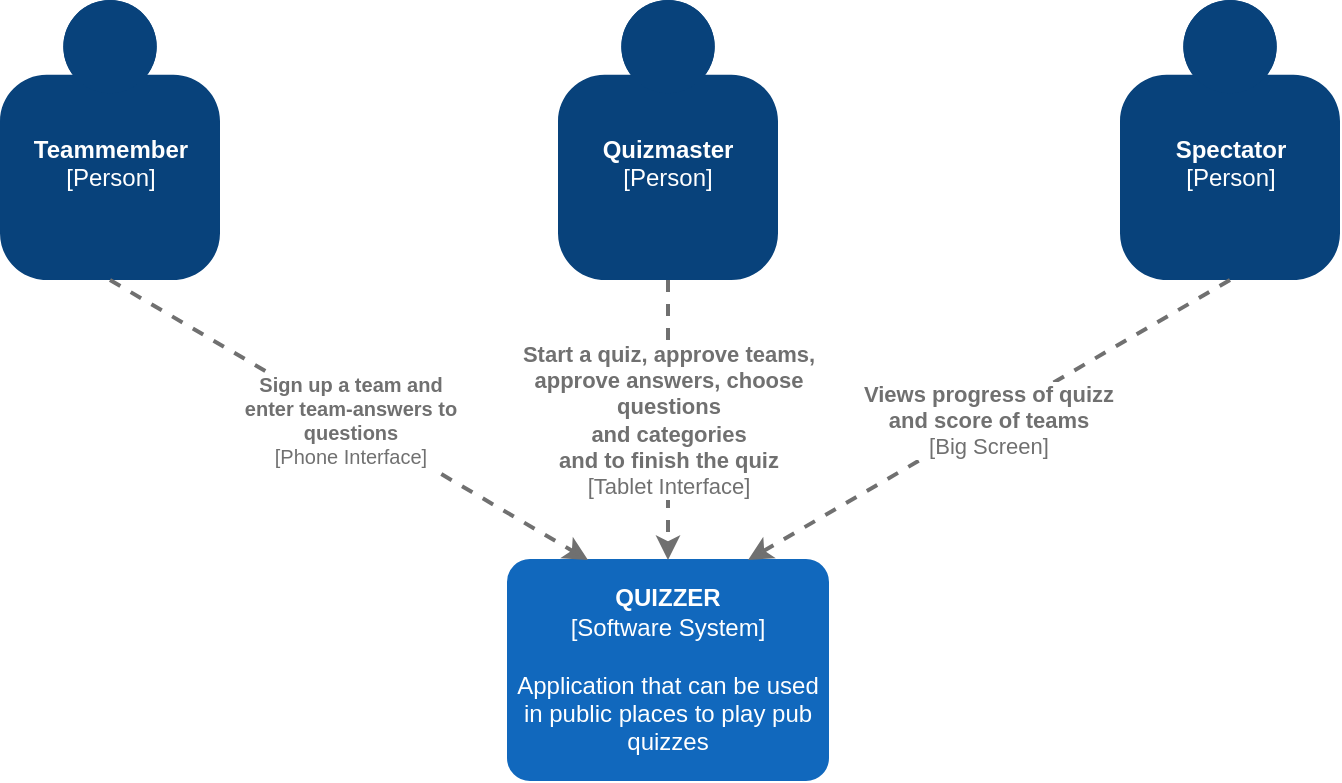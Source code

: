 <mxfile version="13.9.9" type="device" pages="3"><diagram id="pP474WywdyVwoYej7T-y" name="Context"><mxGraphModel dx="973" dy="771" grid="1" gridSize="10" guides="0" tooltips="1" connect="1" arrows="0" fold="1" page="1" pageScale="1" pageWidth="827" pageHeight="1169" math="0" shadow="0"><root><mxCell id="0"/><mxCell id="1" parent="0"/><object placeholders="1" c4Name="Quizmaster" c4Type="Person" c4Description="" label="&lt;b&gt;%c4Name%&lt;/b&gt;&lt;div&gt;[%c4Type%]&lt;/div&gt;&lt;br&gt;&lt;div&gt;%c4Description%&lt;/div&gt;" id="QaePc0u0sB1H3gVv5a0u-9"><mxCell style="html=1;dashed=0;whitespace=wrap;fillColor=#08427b;strokeColor=none;fontColor=#ffffff;shape=mxgraph.c4.person;align=center;metaEdit=1;points=[[0.5,0,0],[1,0.5,0],[1,0.75,0],[0.75,1,0],[0.5,1,0],[0.25,1,0],[0,0.75,0],[0,0.5,0]];metaData={&quot;c4Type&quot;:{&quot;editable&quot;:false}};verticalAlign=middle;whiteSpace=wrap;labelBorderColor=none;" vertex="1" parent="1"><mxGeometry x="359" y="80" width="110.0" height="140" as="geometry"/></mxCell></object><object placeholders="1" c4Name="Teammember" c4Type="Person" c4Description="" label="&lt;b&gt;%c4Name%&lt;/b&gt;&lt;div&gt;[%c4Type%]&lt;/div&gt;&lt;br&gt;&lt;div&gt;%c4Description%&lt;/div&gt;" id="QaePc0u0sB1H3gVv5a0u-10"><mxCell style="html=1;dashed=0;whitespace=wrap;fillColor=#08427b;strokeColor=none;fontColor=#ffffff;shape=mxgraph.c4.person;align=center;metaEdit=1;points=[[0.5,0,0],[1,0.5,0],[1,0.75,0],[0.75,1,0],[0.5,1,0],[0.25,1,0],[0,0.75,0],[0,0.5,0]];metaData={&quot;c4Type&quot;:{&quot;editable&quot;:false}};" vertex="1" parent="1"><mxGeometry x="80" y="80" width="110.0" height="140" as="geometry"/></mxCell></object><object placeholders="1" c4Name="Spectator" c4Type="Person" c4Description="" label="&lt;b&gt;%c4Name%&lt;/b&gt;&lt;div&gt;[%c4Type%]&lt;/div&gt;&lt;br&gt;&lt;div&gt;%c4Description%&lt;/div&gt;" id="QaePc0u0sB1H3gVv5a0u-11"><mxCell style="html=1;dashed=0;whitespace=wrap;fillColor=#08427b;strokeColor=none;fontColor=#ffffff;shape=mxgraph.c4.person;align=center;metaEdit=1;points=[[0.5,0,0],[1,0.5,0],[1,0.75,0],[0.75,1,0],[0.5,1,0],[0.25,1,0],[0,0.75,0],[0,0.5,0]];metaData={&quot;c4Type&quot;:{&quot;editable&quot;:false}};" vertex="1" parent="1"><mxGeometry x="640" y="80" width="110.0" height="140" as="geometry"/></mxCell></object><object placeholders="1" c4Name="QUIZZER" c4Type="Software System" c4Description="Application that can be used in public places to play pub quizzes" label="&lt;b&gt;%c4Name%&lt;/b&gt;&lt;div&gt;[%c4Type%]&lt;/div&gt;&lt;br&gt;&lt;div&gt;%c4Description%&lt;/div&gt;" id="QaePc0u0sB1H3gVv5a0u-13"><mxCell style="rounded=1;whiteSpace=wrap;html=1;labelBackgroundColor=none;fillColor=#1168BD;fontColor=#ffffff;align=center;arcSize=10;strokeColor=#1168BD;metaEdit=1;metaData={&quot;c4Type&quot;:{&quot;editable&quot;:false}};points=[[0.25,0,0],[0.5,0,0],[0.75,0,0],[1,0.25,0],[1,0.5,0],[1,0.75,0],[0.75,1,0],[0.5,1,0],[0.25,1,0],[0,0.75,0],[0,0.5,0],[0,0.25,0]];" vertex="1" parent="1"><mxGeometry x="334" y="360" width="160" height="110.0" as="geometry"/></mxCell></object><object placeholders="1" c4Type="Relationship" c4Technology="Phone Interface" c4Description="Sign up a team and &#10;enter team-answers to &#10;questions" label="&lt;div style=&quot;text-align: left; font-size: 10px;&quot;&gt;&lt;div style=&quot;text-align: center; font-size: 10px;&quot;&gt;&lt;b style=&quot;font-size: 10px;&quot;&gt;%c4Description%&lt;/b&gt;&lt;/div&gt;&lt;div style=&quot;text-align: center; font-size: 10px;&quot;&gt;[%c4Technology%]&lt;/div&gt;&lt;/div&gt;" id="QaePc0u0sB1H3gVv5a0u-16"><mxCell style="edgeStyle=none;rounded=0;html=1;jettySize=auto;orthogonalLoop=1;strokeColor=#707070;strokeWidth=2;fontColor=#707070;jumpStyle=none;dashed=1;metaEdit=1;metaData={&quot;c4Type&quot;:{&quot;editable&quot;:false}};exitX=0.5;exitY=1;exitDx=0;exitDy=0;exitPerimeter=0;fontSize=10;entryX=0.25;entryY=0;entryDx=0;entryDy=0;entryPerimeter=0;" edge="1" parent="1" source="QaePc0u0sB1H3gVv5a0u-10" target="QaePc0u0sB1H3gVv5a0u-13"><mxGeometry width="160" relative="1" as="geometry"><mxPoint x="100" y="410" as="sourcePoint"/><mxPoint x="413" y="310" as="targetPoint"/></mxGeometry></mxCell></object><object placeholders="1" c4Type="Relationship" c4Technology="Tablet Interface" c4Description="Start a quiz, approve teams, &#10;approve answers, choose &#10;questions &#10;and categories &#10;and to finish the quiz" label="&lt;div style=&quot;text-align: left&quot;&gt;&lt;div style=&quot;text-align: center&quot;&gt;&lt;b&gt;%c4Description%&lt;/b&gt;&lt;/div&gt;&lt;div style=&quot;text-align: center&quot;&gt;[%c4Technology%]&lt;/div&gt;&lt;/div&gt;" id="QaePc0u0sB1H3gVv5a0u-17"><mxCell style="edgeStyle=none;rounded=0;html=1;entryX=0.5;entryY=0;jettySize=auto;orthogonalLoop=1;strokeColor=#707070;strokeWidth=2;fontColor=#707070;jumpStyle=none;dashed=1;metaEdit=1;metaData={&quot;c4Type&quot;:{&quot;editable&quot;:false}};exitX=0.5;exitY=1;exitDx=0;exitDy=0;exitPerimeter=0;entryDx=0;entryDy=0;entryPerimeter=0;" edge="1" parent="1" source="QaePc0u0sB1H3gVv5a0u-9" target="QaePc0u0sB1H3gVv5a0u-13"><mxGeometry width="160" relative="1" as="geometry"><mxPoint x="150" y="350" as="sourcePoint"/><mxPoint x="310" y="350" as="targetPoint"/><mxPoint as="offset"/></mxGeometry></mxCell></object><object placeholders="1" c4Type="Relationship" c4Technology="Big Screen" c4Description="Views progress of quizz&#10;and score of teams" label="&lt;div style=&quot;text-align: left&quot;&gt;&lt;div style=&quot;text-align: center&quot;&gt;&lt;b&gt;%c4Description%&lt;/b&gt;&lt;/div&gt;&lt;div style=&quot;text-align: center&quot;&gt;[%c4Technology%]&lt;/div&gt;&lt;/div&gt;" id="QaePc0u0sB1H3gVv5a0u-20"><mxCell style="edgeStyle=none;rounded=0;html=1;entryX=0.75;entryY=0;jettySize=auto;orthogonalLoop=1;strokeColor=#707070;strokeWidth=2;fontColor=#707070;jumpStyle=none;dashed=1;metaEdit=1;metaData={&quot;c4Type&quot;:{&quot;editable&quot;:false}};exitX=0.5;exitY=1;exitDx=0;exitDy=0;exitPerimeter=0;entryDx=0;entryDy=0;entryPerimeter=0;" edge="1" parent="1" source="QaePc0u0sB1H3gVv5a0u-11" target="QaePc0u0sB1H3gVv5a0u-13"><mxGeometry width="160" relative="1" as="geometry"><mxPoint x="620" y="420" as="sourcePoint"/><mxPoint x="780" y="420" as="targetPoint"/></mxGeometry></mxCell></object></root></mxGraphModel></diagram><diagram id="Skm25lopd_H1iiDxd-JA" name="Container"><mxGraphModel dx="1622" dy="1285" grid="1" gridSize="10" guides="1" tooltips="1" connect="1" arrows="0" fold="1" page="1" pageScale="1" pageWidth="827" pageHeight="1169" math="0" shadow="0"><root><mxCell id="r8mehq5y1ZPHUxp3nacC-0"/><mxCell id="r8mehq5y1ZPHUxp3nacC-1" parent="r8mehq5y1ZPHUxp3nacC-0"/><object placeholders="1" c4Name="QUIZZER" c4Type="ExecutionEnvironment" c4Application="Software System" label="&lt;div style=&quot;text-align: left&quot;&gt;%c4Name%&lt;/div&gt;&lt;div style=&quot;text-align: left&quot;&gt;[%c4Application%]&lt;/div&gt;" id="QcsPoD1gOGg1i2C9_cm--12"><mxCell style="rounded=1;whiteSpace=wrap;html=1;labelBackgroundColor=none;fillColor=#ffffff;fontColor=#000000;align=left;arcSize=4;strokeColor=#000000;verticalAlign=bottom;metaEdit=1;metaData={&quot;c4Type&quot;:{&quot;editable&quot;:false}};points=[[0.25,0,0],[0.5,0,0],[0.75,0,0],[1,0.25,0],[1,0.5,0],[1,0.75,0],[0.75,1,0],[0.5,1,0],[0.25,1,0],[0,0.75,0],[0,0.5,0],[0,0.25,0]];labelPadding=0;noLabel=0;movableLabel=1;" vertex="1" parent="r8mehq5y1ZPHUxp3nacC-1"><mxGeometry x="35" y="360" width="765" height="720" as="geometry"><mxPoint x="23" y="-22" as="offset"/></mxGeometry></mxCell></object><object placeholders="1" c4Name="Quizmaster" c4Type="Person" c4Description="" label="&lt;b&gt;%c4Name%&lt;/b&gt;&lt;div&gt;[%c4Type%]&lt;/div&gt;&lt;br&gt;&lt;div&gt;%c4Description%&lt;/div&gt;" id="Y1IWG4isMpY1ooNOA67c-0"><mxCell style="html=1;dashed=0;whitespace=wrap;fillColor=#08427b;strokeColor=none;fontColor=#ffffff;shape=mxgraph.c4.person;align=center;metaEdit=1;points=[[0.5,0,0],[1,0.5,0],[1,0.75,0],[0.75,1,0],[0.5,1,0],[0.25,1,0],[0,0.75,0],[0,0.5,0]];metaData={&quot;c4Type&quot;:{&quot;editable&quot;:false}};verticalAlign=middle;whiteSpace=wrap;labelBorderColor=none;" vertex="1" parent="r8mehq5y1ZPHUxp3nacC-1"><mxGeometry x="359" y="80" width="110.0" height="140" as="geometry"/></mxCell></object><object placeholders="1" c4Name="Teammember" c4Type="Person" c4Description="" label="&lt;b&gt;%c4Name%&lt;/b&gt;&lt;div&gt;[%c4Type%]&lt;/div&gt;&lt;br&gt;&lt;div&gt;%c4Description%&lt;/div&gt;" id="Y1IWG4isMpY1ooNOA67c-1"><mxCell style="html=1;dashed=0;whitespace=wrap;fillColor=#08427b;strokeColor=none;fontColor=#ffffff;shape=mxgraph.c4.person;align=center;metaEdit=1;points=[[0.5,0,0],[1,0.5,0],[1,0.75,0],[0.75,1,0],[0.5,1,0],[0.25,1,0],[0,0.75,0],[0,0.5,0]];metaData={&quot;c4Type&quot;:{&quot;editable&quot;:false}};" vertex="1" parent="r8mehq5y1ZPHUxp3nacC-1"><mxGeometry x="80" y="80" width="110.0" height="140" as="geometry"/></mxCell></object><object placeholders="1" c4Name="Spectator" c4Type="Person" c4Description="" label="&lt;b&gt;%c4Name%&lt;/b&gt;&lt;div&gt;[%c4Type%]&lt;/div&gt;&lt;br&gt;&lt;div&gt;%c4Description%&lt;/div&gt;" id="Y1IWG4isMpY1ooNOA67c-2"><mxCell style="html=1;dashed=0;whitespace=wrap;fillColor=#08427b;strokeColor=none;fontColor=#ffffff;shape=mxgraph.c4.person;align=center;metaEdit=1;points=[[0.5,0,0],[1,0.5,0],[1,0.75,0],[0.75,1,0],[0.5,1,0],[0.25,1,0],[0,0.75,0],[0,0.5,0]];metaData={&quot;c4Type&quot;:{&quot;editable&quot;:false}};" vertex="1" parent="r8mehq5y1ZPHUxp3nacC-1"><mxGeometry x="640" y="80" width="110.0" height="140" as="geometry"/></mxCell></object><object placeholders="1" c4Type="Relationship" c4Technology="Phone Interface" c4Description="Sign up a team and &#10;enter team-answers to &#10;questions" label="&lt;div style=&quot;text-align: left; font-size: 10px;&quot;&gt;&lt;div style=&quot;text-align: center; font-size: 10px;&quot;&gt;&lt;b style=&quot;font-size: 10px;&quot;&gt;%c4Description%&lt;/b&gt;&lt;/div&gt;&lt;div style=&quot;text-align: center; font-size: 10px;&quot;&gt;[%c4Technology%]&lt;/div&gt;&lt;/div&gt;" id="Y1IWG4isMpY1ooNOA67c-4"><mxCell style="edgeStyle=none;rounded=0;html=1;jettySize=auto;orthogonalLoop=1;strokeColor=#707070;strokeWidth=2;fontColor=#707070;jumpStyle=none;dashed=1;metaEdit=1;metaData={&quot;c4Type&quot;:{&quot;editable&quot;:false}};exitX=0.5;exitY=1;exitDx=0;exitDy=0;exitPerimeter=0;fontSize=10;entryX=0.5;entryY=0;entryDx=0;entryDy=0;entryPerimeter=0;" edge="1" parent="r8mehq5y1ZPHUxp3nacC-1" source="Y1IWG4isMpY1ooNOA67c-1" target="ayDGq4AUbarFRn_-tBDT-0"><mxGeometry width="160" relative="1" as="geometry"><mxPoint x="100" y="410" as="sourcePoint"/><mxPoint x="374" y="360" as="targetPoint"/></mxGeometry></mxCell></object><object placeholders="1" c4Type="Relationship" c4Technology="Beamer" c4Description="Views progress of quizz&#10;and score of teams" label="&lt;div style=&quot;text-align: left&quot;&gt;&lt;div style=&quot;text-align: center&quot;&gt;&lt;b&gt;%c4Description%&lt;/b&gt;&lt;/div&gt;&lt;div style=&quot;text-align: center&quot;&gt;[%c4Technology%]&lt;/div&gt;&lt;/div&gt;" id="Y1IWG4isMpY1ooNOA67c-6"><mxCell style="edgeStyle=none;rounded=0;html=1;jettySize=auto;orthogonalLoop=1;strokeColor=#707070;strokeWidth=2;fontColor=#707070;jumpStyle=none;dashed=1;metaEdit=1;metaData={&quot;c4Type&quot;:{&quot;editable&quot;:false}};exitX=0.5;exitY=1;exitDx=0;exitDy=0;exitPerimeter=0;" edge="1" parent="r8mehq5y1ZPHUxp3nacC-1" source="Y1IWG4isMpY1ooNOA67c-2" target="QcsPoD1gOGg1i2C9_cm--0"><mxGeometry width="160" relative="1" as="geometry"><mxPoint x="620" y="420" as="sourcePoint"/><mxPoint x="454" y="360" as="targetPoint"/></mxGeometry></mxCell></object><object placeholders="1" c4Name="Team App" c4Type="Container" c4Technology="React Redux WebSocket" c4Description="Provides all functionality&#10;to join a quizz, sign up&#10;as new team and answer &#10;questions" label="&lt;b&gt;%c4Name%&lt;/b&gt;&lt;div&gt;[%c4Type%: %c4Technology%]&lt;/div&gt;&lt;br&gt;&lt;div&gt;%c4Description%&lt;/div&gt;" id="ayDGq4AUbarFRn_-tBDT-0"><mxCell style="rounded=1;whiteSpace=wrap;html=1;labelBackgroundColor=none;fillColor=#438DD5;fontColor=#ffffff;align=center;arcSize=10;strokeColor=#3C7FC0;metaEdit=1;metaData={&quot;c4Type&quot;:{&quot;editable&quot;:true}};points=[[0.25,0,0],[0.5,0,0],[0.75,0,0],[1,0.25,0],[1,0.5,0],[1,0.75,0],[0.75,1,0],[0.5,1,0],[0.25,1,0],[0,0.75,0],[0,0.5,0],[0,0.25,0]];" vertex="1" parent="r8mehq5y1ZPHUxp3nacC-1"><mxGeometry x="55" y="400" width="160" height="110.0" as="geometry"/></mxCell></object><object placeholders="1" c4Name="Quizmaster App" c4Type="Container" c4Technology="React Redux WebSocket" c4Description="Provides all functionality&#10;to start a new quizz,&#10;accept teams, choose &#10;categories, choose &#10;questions, (dis)approve&#10;answers and end a quizz" label="&lt;b&gt;%c4Name%&lt;/b&gt;&lt;div&gt;[%c4Type%: %c4Technology%]&lt;/div&gt;&lt;br&gt;&lt;div&gt;%c4Description%&lt;/div&gt;" id="ayDGq4AUbarFRn_-tBDT-1"><mxCell style="rounded=1;whiteSpace=wrap;html=1;labelBackgroundColor=none;fillColor=#438DD5;fontColor=#ffffff;align=center;arcSize=10;strokeColor=#3C7FC0;metaEdit=1;metaData={&quot;c4Type&quot;:{&quot;editable&quot;:true}};points=[[0.25,0,0],[0.5,0,0],[0.75,0,0],[1,0.25,0],[1,0.5,0],[1,0.75,0],[0.75,1,0],[0.5,1,0],[0.25,1,0],[0,0.75,0],[0,0.5,0],[0,0.25,0]];" vertex="1" parent="r8mehq5y1ZPHUxp3nacC-1"><mxGeometry x="334" y="400" width="160" height="150" as="geometry"/></mxCell></object><object placeholders="1" c4Name="Beamer App" c4Type="Container" c4Technology="React Redux WebSocket" c4Description="Non-interactive app. &#10;Shows the progress of the &#10;quizz and the status of &#10;each team." label="&lt;b&gt;%c4Name%&lt;/b&gt;&lt;div&gt;[%c4Type%: %c4Technology%]&lt;/div&gt;&lt;br&gt;&lt;div&gt;%c4Description%&lt;/div&gt;" id="QcsPoD1gOGg1i2C9_cm--0"><mxCell style="rounded=1;whiteSpace=wrap;html=1;labelBackgroundColor=none;fillColor=#438DD5;fontColor=#ffffff;align=center;arcSize=10;strokeColor=#3C7FC0;metaEdit=1;metaData={&quot;c4Type&quot;:{&quot;editable&quot;:true}};points=[[0.25,0,0],[0.5,0,0],[0.75,0,0],[1,0.25,0],[1,0.5,0],[1,0.75,0],[0.75,1,0],[0.5,1,0],[0.25,1,0],[0,0.75,0],[0,0.5,0],[0,0.25,0]];" vertex="1" parent="r8mehq5y1ZPHUxp3nacC-1"><mxGeometry x="615" y="400" width="160" height="110.0" as="geometry"/></mxCell></object><object placeholders="1" c4Name="Quizzer API App" c4Type="Container" c4Technology="Nodejs Express WebSocket Mongoose" c4Description="Stores and retrieves data to the MongoDB instance. Notifies individual apps for updates with websockets, keeps track of sessions" label="&lt;b&gt;%c4Name%&lt;/b&gt;&lt;div&gt;[%c4Type%: %c4Technology%]&lt;/div&gt;&lt;br&gt;&lt;div&gt;%c4Description%&lt;/div&gt;" id="QcsPoD1gOGg1i2C9_cm--1"><mxCell style="rounded=1;whiteSpace=wrap;html=1;labelBackgroundColor=none;fillColor=#438DD5;fontColor=#ffffff;align=center;arcSize=10;strokeColor=#3C7FC0;metaEdit=1;metaData={&quot;c4Type&quot;:{&quot;editable&quot;:true}};points=[[0.25,0,0],[0.5,0,0],[0.75,0,0],[1,0.25,0],[1,0.5,0],[1,0.75,0],[0.75,1,0],[0.5,1,0],[0.25,1,0],[0,0.75,0],[0,0.5,0],[0,0.25,0]];" vertex="1" parent="r8mehq5y1ZPHUxp3nacC-1"><mxGeometry x="294" y="630" width="240" height="150" as="geometry"/></mxCell></object><object placeholders="1" c4Type="Database" c4Technology="MongoDB" c4Description="Stores the state of the &#10;quizz" label="%c4Type%&lt;div&gt;[Container:&amp;nbsp;%c4Technology%]&lt;/div&gt;&lt;br&gt;&lt;div&gt;%c4Description%&lt;/div&gt;" id="QcsPoD1gOGg1i2C9_cm--2"><mxCell style="shape=cylinder;whiteSpace=wrap;html=1;boundedLbl=1;rounded=0;labelBackgroundColor=none;fillColor=#438DD5;fontSize=12;fontColor=#ffffff;align=center;strokeColor=#3C7FC0;metaEdit=1;points=[[0.5,0,0],[1,0.25,0],[1,0.5,0],[1,0.75,0],[0.5,1,0],[0,0.75,0],[0,0.5,0],[0,0.25,0]];metaData={&quot;c4Type&quot;:{&quot;editable&quot;:false}};" vertex="1" parent="r8mehq5y1ZPHUxp3nacC-1"><mxGeometry x="334" y="880" width="160" height="140" as="geometry"/></mxCell></object><object placeholders="1" c4Type="Relationship" c4Technology="MongoDB Wire Protocol" c4Description="Reads from and writes to" label="&lt;div style=&quot;text-align: left&quot;&gt;&lt;div style=&quot;text-align: center&quot;&gt;&lt;b&gt;%c4Description%&lt;/b&gt;&lt;/div&gt;&lt;div style=&quot;text-align: center&quot;&gt;[%c4Technology%]&lt;/div&gt;&lt;/div&gt;" id="QcsPoD1gOGg1i2C9_cm--3"><mxCell style="edgeStyle=none;rounded=0;html=1;jettySize=auto;orthogonalLoop=1;strokeColor=#707070;strokeWidth=2;fontColor=#707070;jumpStyle=none;dashed=1;metaEdit=1;metaData={&quot;c4Type&quot;:{&quot;editable&quot;:false}};entryX=0.5;entryY=0;entryDx=0;entryDy=0;entryPerimeter=0;exitX=0.5;exitY=1;exitDx=0;exitDy=0;exitPerimeter=0;" edge="1" parent="r8mehq5y1ZPHUxp3nacC-1" source="QcsPoD1gOGg1i2C9_cm--1" target="QcsPoD1gOGg1i2C9_cm--2"><mxGeometry width="160" relative="1" as="geometry"><mxPoint x="490" y="880" as="sourcePoint"/><mxPoint x="360" y="900" as="targetPoint"/><Array as="points"/></mxGeometry></mxCell></object><object placeholders="1" c4Type="Relationship" c4Technology="HTTP" c4Description="Makes API calls to" label="&lt;div style=&quot;text-align: left&quot;&gt;&lt;div style=&quot;text-align: center&quot;&gt;&lt;b&gt;%c4Description%&lt;/b&gt;&lt;/div&gt;&lt;div style=&quot;text-align: center&quot;&gt;[%c4Technology%]&lt;/div&gt;&lt;/div&gt;" id="QcsPoD1gOGg1i2C9_cm--4"><mxCell style="edgeStyle=none;rounded=0;html=1;jettySize=auto;orthogonalLoop=1;strokeColor=#707070;strokeWidth=2;fontColor=#707070;jumpStyle=none;dashed=1;metaEdit=1;metaData={&quot;c4Type&quot;:{&quot;editable&quot;:false}};exitX=0.25;exitY=1;exitDx=0;exitDy=0;exitPerimeter=0;entryX=0;entryY=0.75;entryDx=0;entryDy=0;entryPerimeter=0;" edge="1" parent="r8mehq5y1ZPHUxp3nacC-1" source="ayDGq4AUbarFRn_-tBDT-0" target="QcsPoD1gOGg1i2C9_cm--1"><mxGeometry width="160" relative="1" as="geometry"><mxPoint x="120" y="550" as="sourcePoint"/><mxPoint x="260" y="720" as="targetPoint"/></mxGeometry></mxCell></object><object placeholders="1" c4Type="Relationship" c4Technology="HTTP" c4Description="Makes API calls to" label="&lt;div style=&quot;text-align: left&quot;&gt;&lt;div style=&quot;text-align: center&quot;&gt;&lt;b&gt;%c4Description%&lt;/b&gt;&lt;/div&gt;&lt;div style=&quot;text-align: center&quot;&gt;[%c4Technology%]&lt;/div&gt;&lt;/div&gt;" id="QcsPoD1gOGg1i2C9_cm--6"><mxCell style="edgeStyle=none;rounded=0;html=1;jettySize=auto;orthogonalLoop=1;strokeColor=#707070;strokeWidth=2;fontColor=#707070;jumpStyle=none;dashed=1;metaEdit=1;metaData={&quot;c4Type&quot;:{&quot;editable&quot;:false}};exitX=0.25;exitY=1;exitDx=0;exitDy=0;exitPerimeter=0;entryX=0.329;entryY=-0.013;entryDx=0;entryDy=0;entryPerimeter=0;" edge="1" parent="r8mehq5y1ZPHUxp3nacC-1" source="ayDGq4AUbarFRn_-tBDT-1" target="QcsPoD1gOGg1i2C9_cm--1"><mxGeometry width="160" relative="1" as="geometry"><mxPoint x="145" y="520" as="sourcePoint"/><mxPoint x="414" y="620" as="targetPoint"/></mxGeometry></mxCell></object><object placeholders="1" c4Type="Relationship" c4Technology="HTTP" c4Description="Makes API calls to" label="&lt;div style=&quot;text-align: left&quot;&gt;&lt;div style=&quot;text-align: center&quot;&gt;&lt;b&gt;%c4Description%&lt;/b&gt;&lt;/div&gt;&lt;div style=&quot;text-align: center&quot;&gt;[%c4Technology%]&lt;/div&gt;&lt;/div&gt;" id="QcsPoD1gOGg1i2C9_cm--7"><mxCell style="edgeStyle=none;rounded=0;html=1;jettySize=auto;orthogonalLoop=1;strokeColor=#707070;strokeWidth=2;fontColor=#707070;jumpStyle=none;dashed=1;metaEdit=1;metaData={&quot;c4Type&quot;:{&quot;editable&quot;:false}};exitX=0.25;exitY=1;exitDx=0;exitDy=0;exitPerimeter=0;entryX=1;entryY=0.25;entryDx=0;entryDy=0;entryPerimeter=0;" edge="1" parent="r8mehq5y1ZPHUxp3nacC-1" source="QcsPoD1gOGg1i2C9_cm--0" target="QcsPoD1gOGg1i2C9_cm--1"><mxGeometry width="160" relative="1" as="geometry"><mxPoint x="690" y="510" as="sourcePoint"/><mxPoint x="680" y="650" as="targetPoint"/></mxGeometry></mxCell></object><object placeholders="1" c4Type="Relationship" c4Technology="WebSocket" c4Description="Notifies to fetch &#10;new data" label="&lt;div style=&quot;text-align: left&quot;&gt;&lt;div style=&quot;text-align: center&quot;&gt;&lt;b&gt;%c4Description%&lt;/b&gt;&lt;/div&gt;&lt;div style=&quot;text-align: center&quot;&gt;[%c4Technology%]&lt;/div&gt;&lt;/div&gt;" id="QcsPoD1gOGg1i2C9_cm--9"><mxCell style="edgeStyle=none;rounded=0;html=1;entryX=0.75;entryY=1;jettySize=auto;orthogonalLoop=1;strokeColor=#707070;strokeWidth=2;fontColor=#707070;jumpStyle=none;dashed=1;metaEdit=1;metaData={&quot;c4Type&quot;:{&quot;editable&quot;:false}};entryDx=0;entryDy=0;entryPerimeter=0;exitX=0;exitY=0.25;exitDx=0;exitDy=0;exitPerimeter=0;" edge="1" parent="r8mehq5y1ZPHUxp3nacC-1" source="QcsPoD1gOGg1i2C9_cm--1" target="ayDGq4AUbarFRn_-tBDT-0"><mxGeometry width="160" relative="1" as="geometry"><mxPoint x="260" y="690" as="sourcePoint"/><mxPoint x="210" y="790" as="targetPoint"/><Array as="points"/></mxGeometry></mxCell></object><object placeholders="1" c4Type="Relationship" c4Technology="WebSocket" c4Description="Notifies to fetch &#10;new data" label="&lt;div style=&quot;text-align: left&quot;&gt;&lt;div style=&quot;text-align: center&quot;&gt;&lt;b&gt;%c4Description%&lt;/b&gt;&lt;/div&gt;&lt;div style=&quot;text-align: center&quot;&gt;[%c4Technology%]&lt;/div&gt;&lt;/div&gt;" id="QcsPoD1gOGg1i2C9_cm--10"><mxCell style="edgeStyle=none;rounded=0;html=1;entryX=0.75;entryY=1;jettySize=auto;orthogonalLoop=1;strokeColor=#707070;strokeWidth=2;fontColor=#707070;jumpStyle=none;dashed=1;metaEdit=1;metaData={&quot;c4Type&quot;:{&quot;editable&quot;:false}};entryDx=0;entryDy=0;entryPerimeter=0;exitX=1;exitY=0.75;exitDx=0;exitDy=0;exitPerimeter=0;" edge="1" parent="r8mehq5y1ZPHUxp3nacC-1" source="QcsPoD1gOGg1i2C9_cm--1" target="QcsPoD1gOGg1i2C9_cm--0"><mxGeometry width="160" relative="1" as="geometry"><mxPoint x="809" y="817.5" as="sourcePoint"/><mxPoint x="690" y="660" as="targetPoint"/><Array as="points"/></mxGeometry></mxCell></object><object placeholders="1" c4Type="Relationship" c4Technology="WebSocket" c4Description="Notifies to fetch &#10;new data" label="&lt;div style=&quot;text-align: left&quot;&gt;&lt;div style=&quot;text-align: center&quot;&gt;&lt;b&gt;%c4Description%&lt;/b&gt;&lt;/div&gt;&lt;div style=&quot;text-align: center&quot;&gt;[%c4Technology%]&lt;/div&gt;&lt;/div&gt;" id="QcsPoD1gOGg1i2C9_cm--11"><mxCell style="edgeStyle=none;rounded=0;html=1;entryX=0.831;entryY=1.036;jettySize=auto;orthogonalLoop=1;strokeColor=#707070;strokeWidth=2;fontColor=#707070;jumpStyle=none;dashed=1;metaEdit=1;metaData={&quot;c4Type&quot;:{&quot;editable&quot;:false}};entryDx=0;entryDy=0;entryPerimeter=0;exitX=0.721;exitY=-0.007;exitDx=0;exitDy=0;exitPerimeter=0;" edge="1" parent="r8mehq5y1ZPHUxp3nacC-1" source="QcsPoD1gOGg1i2C9_cm--1" target="ayDGq4AUbarFRn_-tBDT-1"><mxGeometry width="160" relative="1" as="geometry"><mxPoint x="544" y="752.5" as="sourcePoint"/><mxPoint x="745" y="520" as="targetPoint"/><Array as="points"/></mxGeometry></mxCell></object><object placeholders="1" c4Type="Relationship" c4Technology="Tablet Interface" c4Description="Start a quiz, approve teams, &#10;approve answers, choose &#10;questions &#10;and categories &#10;and to finish the quiz" label="&lt;div style=&quot;text-align: left&quot;&gt;&lt;div style=&quot;text-align: center&quot;&gt;&lt;b&gt;%c4Description%&lt;/b&gt;&lt;/div&gt;&lt;div style=&quot;text-align: center&quot;&gt;[%c4Technology%]&lt;/div&gt;&lt;/div&gt;" id="gDkzoSlieN8SO-nrxTJy-0"><mxCell style="edgeStyle=none;rounded=0;html=1;entryX=0.5;entryY=0;jettySize=auto;orthogonalLoop=1;strokeColor=#707070;strokeWidth=2;fontColor=#707070;jumpStyle=none;dashed=1;metaEdit=1;metaData={&quot;c4Type&quot;:{&quot;editable&quot;:false}};entryDx=0;entryDy=0;entryPerimeter=0;exitX=0.5;exitY=1;exitDx=0;exitDy=0;exitPerimeter=0;" edge="1" parent="r8mehq5y1ZPHUxp3nacC-1" source="Y1IWG4isMpY1ooNOA67c-0" target="ayDGq4AUbarFRn_-tBDT-1"><mxGeometry width="160" relative="1" as="geometry"><mxPoint x="330" y="320" as="sourcePoint"/><mxPoint x="490" y="320" as="targetPoint"/></mxGeometry></mxCell></object></root></mxGraphModel></diagram><diagram id="cOVCzd5JdPEbMZJ1mRVS" name="Component"><mxGraphModel dx="973" dy="771" grid="1" gridSize="10" guides="1" tooltips="1" connect="1" arrows="1" fold="1" page="1" pageScale="1" pageWidth="827" pageHeight="1169" math="0" shadow="0"><root><mxCell id="wgxhTgLT3JQArSh5LeXm-0"/><mxCell id="wgxhTgLT3JQArSh5LeXm-1" parent="wgxhTgLT3JQArSh5LeXm-0"/><object placeholders="1" c4Name="Quizmaster App" c4Type="ExecutionEnvironment" c4Application="Container" label="&lt;div style=&quot;text-align: left&quot;&gt;%c4Name%&lt;/div&gt;&lt;div style=&quot;text-align: left&quot;&gt;[%c4Application%]&lt;/div&gt;" id="Ck7iglKQgLozqydI1ziF-0"><mxCell style="rounded=1;whiteSpace=wrap;html=1;labelBackgroundColor=none;fillColor=#ffffff;fontColor=#000000;align=left;arcSize=4;strokeColor=#000000;verticalAlign=bottom;metaEdit=1;metaData={&quot;c4Type&quot;:{&quot;editable&quot;:false}};points=[[0.25,0,0],[0.5,0,0],[0.75,0,0],[1,0.25,0],[1,0.5,0],[1,0.75,0],[0.75,1,0],[0.5,1,0],[0.25,1,0],[0,0.75,0],[0,0.5,0],[0,0.25,0]];labelPadding=0;noLabel=0;movableLabel=1;" vertex="1" parent="wgxhTgLT3JQArSh5LeXm-1"><mxGeometry x="10" y="240" width="810" height="680" as="geometry"><mxPoint x="23" y="-22" as="offset"/></mxGeometry></mxCell></object><object placeholders="1" c4Name="Quizmaster" c4Type="Person" c4Description="" label="&lt;b&gt;%c4Name%&lt;/b&gt;&lt;div&gt;[%c4Type%]&lt;/div&gt;&lt;br&gt;&lt;div&gt;%c4Description%&lt;/div&gt;" id="3CyN4KZnKUkJhcxl5amE-0"><mxCell style="html=1;dashed=0;whitespace=wrap;fillColor=#08427b;strokeColor=none;fontColor=#ffffff;shape=mxgraph.c4.person;align=center;metaEdit=1;points=[[0.5,0,0],[1,0.5,0],[1,0.75,0],[0.75,1,0],[0.5,1,0],[0.25,1,0],[0,0.75,0],[0,0.5,0]];metaData={&quot;c4Type&quot;:{&quot;editable&quot;:false}};verticalAlign=middle;whiteSpace=wrap;labelBorderColor=none;" vertex="1" parent="wgxhTgLT3JQArSh5LeXm-1"><mxGeometry x="359" y="20" width="110.0" height="140" as="geometry"/></mxCell></object><object placeholders="1" c4Name="Setup Quiz" c4Type="Component" c4Technology="React Container " c4Description="Generate Quizz ID&#10;Accept/reject teams" label="&lt;b&gt;%c4Name%&lt;/b&gt;&lt;div&gt;[%c4Type%: %c4Technology%]&lt;/div&gt;&lt;br&gt;&lt;div&gt;%c4Description%&lt;/div&gt;" id="3CyN4KZnKUkJhcxl5amE-1"><mxCell style="rounded=1;whiteSpace=wrap;html=1;labelBackgroundColor=none;fillColor=#85BBF0;align=center;arcSize=10;strokeColor=#78A8D8;metaEdit=1;metaData={&quot;c4Type&quot;:{&quot;editable&quot;:true}};points=[[0.25,0,0],[0.5,0,0],[0.75,0,0],[1,0.25,0],[1,0.5,0],[1,0.75,0],[0.75,1,0],[0.5,1,0],[0.25,1,0],[0,0.75,0],[0,0.5,0],[0,0.25,0]];" vertex="1" parent="wgxhTgLT3JQArSh5LeXm-1"><mxGeometry x="40" y="280" width="160" height="110.0" as="geometry"/></mxCell></object><object placeholders="1" c4Name="Setup Round" c4Type="Component" c4Technology="React Container " c4Description="Choose categories" label="&lt;b&gt;%c4Name%&lt;/b&gt;&lt;div&gt;[%c4Type%: %c4Technology%]&lt;/div&gt;&lt;br&gt;&lt;div&gt;%c4Description%&lt;/div&gt;" id="96JRyNBsV7fbhYHeAOeA-2"><mxCell style="rounded=1;whiteSpace=wrap;html=1;labelBackgroundColor=none;fillColor=#85BBF0;align=center;arcSize=10;strokeColor=#78A8D8;metaEdit=1;metaData={&quot;c4Type&quot;:{&quot;editable&quot;:true}};points=[[0.25,0,0],[0.5,0,0],[0.75,0,0],[1,0.25,0],[1,0.5,0],[1,0.75,0],[0.75,1,0],[0.5,1,0],[0.25,1,0],[0,0.75,0],[0,0.5,0],[0,0.25,0]];" vertex="1" parent="wgxhTgLT3JQArSh5LeXm-1"><mxGeometry x="240" y="280" width="160" height="110.0" as="geometry"/></mxCell></object><object placeholders="1" c4Name="Questions" c4Type="Component" c4Technology="React Container " c4Description="Select Question,&#10;Close Question&#10;View and (dis)approve answers from teams" label="&lt;b&gt;%c4Name%&lt;/b&gt;&lt;div&gt;[%c4Type%: %c4Technology%]&lt;/div&gt;&lt;br&gt;&lt;div&gt;%c4Description%&lt;/div&gt;" id="96JRyNBsV7fbhYHeAOeA-3"><mxCell style="rounded=1;whiteSpace=wrap;html=1;labelBackgroundColor=none;fillColor=#85BBF0;align=center;arcSize=10;strokeColor=#78A8D8;metaEdit=1;metaData={&quot;c4Type&quot;:{&quot;editable&quot;:true}};points=[[0.25,0,0],[0.5,0,0],[0.75,0,0],[1,0.25,0],[1,0.5,0],[1,0.75,0],[0.75,1,0],[0.5,1,0],[0.25,1,0],[0,0.75,0],[0,0.5,0],[0,0.25,0]];" vertex="1" parent="wgxhTgLT3JQArSh5LeXm-1"><mxGeometry x="440" y="280" width="160" height="110.0" as="geometry"/></mxCell></object><object placeholders="1" c4Name="End of Round" c4Type="Component" c4Technology="React Container " c4Description="End quizz&#10;Start a new round" label="&lt;b&gt;%c4Name%&lt;/b&gt;&lt;div&gt;[%c4Type%: %c4Technology%]&lt;/div&gt;&lt;br&gt;&lt;div&gt;%c4Description%&lt;/div&gt;" id="96JRyNBsV7fbhYHeAOeA-4"><mxCell style="rounded=1;whiteSpace=wrap;html=1;labelBackgroundColor=none;fillColor=#85BBF0;align=center;arcSize=10;strokeColor=#78A8D8;metaEdit=1;metaData={&quot;c4Type&quot;:{&quot;editable&quot;:true}};points=[[0.25,0,0],[0.5,0,0],[0.75,0,0],[1,0.25,0],[1,0.5,0],[1,0.75,0],[0.75,1,0],[0.5,1,0],[0.25,1,0],[0,0.75,0],[0,0.5,0],[0,0.25,0]];" vertex="1" parent="wgxhTgLT3JQArSh5LeXm-1"><mxGeometry x="640" y="280" width="160" height="110.0" as="geometry"/></mxCell></object><object placeholders="1" c4Name="QuizmasterAppStore" c4Type="Component" c4Technology="Reducers and Action Creators" c4Description="Description" label="&lt;b&gt;%c4Name%&lt;/b&gt;&lt;div&gt;[%c4Type%: %c4Technology%]&lt;/div&gt;&lt;br&gt;&lt;div&gt;%c4Description%&lt;/div&gt;" id="96JRyNBsV7fbhYHeAOeA-5"><mxCell style="rounded=1;whiteSpace=wrap;html=1;labelBackgroundColor=none;fillColor=#85BBF0;align=center;arcSize=10;strokeColor=#78A8D8;metaEdit=1;metaData={&quot;c4Type&quot;:{&quot;editable&quot;:true}};points=[[0.25,0,0],[0.5,0,0],[0.75,0,0],[1,0.25,0],[1,0.5,0],[1,0.75,0],[0.75,1,0],[0.5,1,0],[0.25,1,0],[0,0.75,0],[0,0.5,0],[0,0.25,0]];" vertex="1" parent="wgxhTgLT3JQArSh5LeXm-1"><mxGeometry x="334" y="520" width="160" height="110.0" as="geometry"/></mxCell></object><object placeholders="1" c4Name="Websocket singleton" c4Type="Component" c4Technology="ES6 module" c4Description="" label="&lt;b&gt;%c4Name%&lt;/b&gt;&lt;div&gt;[%c4Type%: %c4Technology%]&lt;/div&gt;&lt;br&gt;&lt;div&gt;%c4Description%&lt;/div&gt;" id="96JRyNBsV7fbhYHeAOeA-9"><mxCell style="rounded=1;whiteSpace=wrap;html=1;labelBackgroundColor=none;fillColor=#85BBF0;align=center;arcSize=10;strokeColor=#78A8D8;metaEdit=1;metaData={&quot;c4Type&quot;:{&quot;editable&quot;:true}};points=[[0.25,0,0],[0.5,0,0],[0.75,0,0],[1,0.25,0],[1,0.5,0],[1,0.75,0],[0.75,1,0],[0.5,1,0],[0.25,1,0],[0,0.75,0],[0,0.5,0],[0,0.25,0]];" vertex="1" parent="wgxhTgLT3JQArSh5LeXm-1"><mxGeometry x="199" y="720" width="160" height="110.0" as="geometry"/></mxCell></object><object placeholders="1" c4Name="REST helpers" c4Type="Component" c4Technology="ES6 module" c4Description="" label="&lt;b&gt;%c4Name%&lt;/b&gt;&lt;div&gt;[%c4Type%: %c4Technology%]&lt;/div&gt;&lt;br&gt;&lt;div&gt;%c4Description%&lt;/div&gt;" id="96JRyNBsV7fbhYHeAOeA-10"><mxCell style="rounded=1;whiteSpace=wrap;html=1;labelBackgroundColor=none;fillColor=#85BBF0;align=center;arcSize=10;strokeColor=#78A8D8;metaEdit=1;metaData={&quot;c4Type&quot;:{&quot;editable&quot;:true}};points=[[0.25,0,0],[0.5,0,0],[0.75,0,0],[1,0.25,0],[1,0.5,0],[1,0.75,0],[0.75,1,0],[0.5,1,0],[0.25,1,0],[0,0.75,0],[0,0.5,0],[0,0.25,0]];" vertex="1" parent="wgxhTgLT3JQArSh5LeXm-1"><mxGeometry x="469" y="720" width="160" height="110.0" as="geometry"/></mxCell></object><object placeholders="1" c4Name="Quizzer API App" c4Type="Container" c4Technology="Nodejs Express WebSocket Mongoose" c4Description="Stores and retrieves data to the MongoDB instance. Notifies individual apps for updates with websockets, keeps track of sessions" label="&lt;b&gt;%c4Name%&lt;/b&gt;&lt;div&gt;[%c4Type%: %c4Technology%]&lt;/div&gt;&lt;br&gt;&lt;div&gt;%c4Description%&lt;/div&gt;" id="9Iop1BjE9K7LuJHT91Fn-0"><mxCell style="rounded=1;whiteSpace=wrap;html=1;labelBackgroundColor=none;fillColor=#438DD5;fontColor=#ffffff;align=center;arcSize=10;strokeColor=#3C7FC0;metaEdit=1;metaData={&quot;c4Type&quot;:{&quot;editable&quot;:true}};points=[[0.25,0,0],[0.5,0,0],[0.75,0,0],[1,0.25,0],[1,0.5,0],[1,0.75,0],[0.75,1,0],[0.5,1,0],[0.25,1,0],[0,0.75,0],[0,0.5,0],[0,0.25,0]];" vertex="1" parent="wgxhTgLT3JQArSh5LeXm-1"><mxGeometry x="294" y="950" width="240" height="150" as="geometry"/></mxCell></object><object placeholders="1" c4Type="Relationship" c4Technology="" c4Description="Uses" label="&lt;div style=&quot;text-align: left&quot;&gt;&lt;div style=&quot;text-align: center&quot;&gt;&lt;b&gt;%c4Description%&lt;/b&gt;&lt;/div&gt;&lt;div style=&quot;text-align: center&quot;&gt;[%c4Technology%]&lt;/div&gt;&lt;/div&gt;" id="shC8ojxFt4rtY6BWTmSo-2"><mxCell style="edgeStyle=none;rounded=0;html=1;entryX=0.5;entryY=0;jettySize=auto;orthogonalLoop=1;strokeColor=#707070;strokeWidth=2;fontColor=#707070;jumpStyle=none;dashed=1;metaEdit=1;metaData={&quot;c4Type&quot;:{&quot;editable&quot;:false}};startFill=1;exitX=0.5;exitY=1;exitDx=0;exitDy=0;exitPerimeter=0;entryDx=0;entryDy=0;entryPerimeter=0;" edge="1" parent="wgxhTgLT3JQArSh5LeXm-1" source="96JRyNBsV7fbhYHeAOeA-5" target="96JRyNBsV7fbhYHeAOeA-10"><mxGeometry width="160" relative="1" as="geometry"><mxPoint x="460" y="650" as="sourcePoint"/><mxPoint x="620" y="650" as="targetPoint"/></mxGeometry></mxCell></object><object placeholders="1" c4Type="Relationship" c4Technology="" c4Description="Dispatch Actions" label="&lt;div style=&quot;text-align: left&quot;&gt;&lt;div style=&quot;text-align: center&quot;&gt;&lt;b&gt;%c4Description%&lt;/b&gt;&lt;/div&gt;&lt;div style=&quot;text-align: center&quot;&gt;[%c4Technology%]&lt;/div&gt;&lt;/div&gt;" id="shC8ojxFt4rtY6BWTmSo-4"><mxCell style="edgeStyle=none;rounded=0;html=1;jettySize=auto;orthogonalLoop=1;strokeColor=#707070;strokeWidth=2;fontColor=#707070;jumpStyle=none;dashed=1;metaEdit=1;metaData={&quot;c4Type&quot;:{&quot;editable&quot;:false}};startFill=1;exitX=0.5;exitY=0;exitDx=0;exitDy=0;exitPerimeter=0;" edge="1" parent="wgxhTgLT3JQArSh5LeXm-1" source="96JRyNBsV7fbhYHeAOeA-9"><mxGeometry width="160" relative="1" as="geometry"><mxPoint x="20" y="630" as="sourcePoint"/><mxPoint x="410" y="630" as="targetPoint"/></mxGeometry></mxCell></object><object placeholders="1" c4Type="Relationship" c4Technology="WebSocket" c4Description="Notifies to fetch &#10;new data" label="&lt;div style=&quot;text-align: left&quot;&gt;&lt;div style=&quot;text-align: center&quot;&gt;&lt;b&gt;%c4Description%&lt;/b&gt;&lt;/div&gt;&lt;div style=&quot;text-align: center&quot;&gt;[%c4Technology%]&lt;/div&gt;&lt;/div&gt;" id="eth2b8GoCoxyl55rwKrR-0"><mxCell style="edgeStyle=none;rounded=0;html=1;entryX=0.5;entryY=1;jettySize=auto;orthogonalLoop=1;strokeColor=#707070;strokeWidth=2;fontColor=#707070;jumpStyle=none;dashed=1;metaEdit=1;metaData={&quot;c4Type&quot;:{&quot;editable&quot;:false}};entryDx=0;entryDy=0;entryPerimeter=0;exitX=0.25;exitY=0;exitDx=0;exitDy=0;exitPerimeter=0;" edge="1" parent="wgxhTgLT3JQArSh5LeXm-1" source="9Iop1BjE9K7LuJHT91Fn-0" target="96JRyNBsV7fbhYHeAOeA-9"><mxGeometry width="160" relative="1" as="geometry"><mxPoint x="453" y="1027.5" as="sourcePoint"/><mxPoint x="334.0" y="870" as="targetPoint"/><Array as="points"/></mxGeometry></mxCell></object><object placeholders="1" c4Type="Relationship" c4Technology="HTTP" c4Description="Makes API calls to" label="&lt;div style=&quot;text-align: left&quot;&gt;&lt;div style=&quot;text-align: center&quot;&gt;&lt;b&gt;%c4Description%&lt;/b&gt;&lt;/div&gt;&lt;div style=&quot;text-align: center&quot;&gt;[%c4Technology%]&lt;/div&gt;&lt;/div&gt;" id="rMajNaO7oZYD8uvVWY-u-0"><mxCell style="edgeStyle=none;rounded=0;html=1;jettySize=auto;orthogonalLoop=1;strokeColor=#707070;strokeWidth=2;fontColor=#707070;jumpStyle=none;dashed=1;metaEdit=1;metaData={&quot;c4Type&quot;:{&quot;editable&quot;:false}};exitX=0.5;exitY=1;exitDx=0;exitDy=0;exitPerimeter=0;entryX=0.75;entryY=0;entryDx=0;entryDy=0;entryPerimeter=0;" edge="1" parent="wgxhTgLT3JQArSh5LeXm-1" source="96JRyNBsV7fbhYHeAOeA-10" target="9Iop1BjE9K7LuJHT91Fn-0"><mxGeometry width="160" relative="1" as="geometry"><mxPoint x="701" y="820" as="sourcePoint"/><mxPoint x="580" y="977.5" as="targetPoint"/></mxGeometry></mxCell></object><object placeholders="1" c4Type="Relationship" c4Technology="" c4Description="Connects" label="&lt;div style=&quot;text-align: left&quot;&gt;&lt;div style=&quot;text-align: center&quot;&gt;&lt;b&gt;%c4Description%&lt;/b&gt;&lt;/div&gt;&lt;div style=&quot;text-align: center&quot;&gt;[%c4Technology%]&lt;/div&gt;&lt;/div&gt;" id="rMajNaO7oZYD8uvVWY-u-2"><mxCell style="edgeStyle=none;rounded=0;html=1;entryX=0.5;entryY=0;jettySize=auto;orthogonalLoop=1;strokeWidth=2;fontColor=#707070;jumpStyle=none;dashed=1;metaEdit=1;metaData={&quot;c4Type&quot;:{&quot;editable&quot;:false}};startFill=1;entryDx=0;entryDy=0;entryPerimeter=0;strokeColor=#707070;" edge="1" parent="wgxhTgLT3JQArSh5LeXm-1" target="96JRyNBsV7fbhYHeAOeA-5"><mxGeometry width="160" relative="1" as="geometry"><mxPoint x="414" y="440" as="sourcePoint"/><mxPoint x="504" y="480" as="targetPoint"/></mxGeometry></mxCell></object><mxCell id="rMajNaO7oZYD8uvVWY-u-3" value="" style="endArrow=none;dashed=1;html=1;fontSize=9;fontColor=#000000;strokeWidth=2;strokeColor=#707070;exitX=0.5;exitY=1;exitDx=0;exitDy=0;exitPerimeter=0;" edge="1" parent="wgxhTgLT3JQArSh5LeXm-1" source="3CyN4KZnKUkJhcxl5amE-1"><mxGeometry width="50" height="50" relative="1" as="geometry"><mxPoint x="120" y="410" as="sourcePoint"/><mxPoint x="410" y="440" as="targetPoint"/></mxGeometry></mxCell><mxCell id="rMajNaO7oZYD8uvVWY-u-4" value="" style="endArrow=none;dashed=1;html=1;fontSize=9;fontColor=#000000;strokeWidth=2;strokeColor=#707070;exitX=0.5;exitY=1;exitDx=0;exitDy=0;exitPerimeter=0;" edge="1" parent="wgxhTgLT3JQArSh5LeXm-1" source="96JRyNBsV7fbhYHeAOeA-2"><mxGeometry width="50" height="50" relative="1" as="geometry"><mxPoint x="130" y="400" as="sourcePoint"/><mxPoint x="410" y="440" as="targetPoint"/></mxGeometry></mxCell><mxCell id="rMajNaO7oZYD8uvVWY-u-5" value="" style="endArrow=none;dashed=1;html=1;fontSize=9;fontColor=#000000;strokeWidth=2;strokeColor=#707070;exitX=0.5;exitY=1;exitDx=0;exitDy=0;exitPerimeter=0;" edge="1" parent="wgxhTgLT3JQArSh5LeXm-1" source="96JRyNBsV7fbhYHeAOeA-3"><mxGeometry width="50" height="50" relative="1" as="geometry"><mxPoint x="330" y="400" as="sourcePoint"/><mxPoint x="420" y="440" as="targetPoint"/></mxGeometry></mxCell><mxCell id="rMajNaO7oZYD8uvVWY-u-6" value="" style="endArrow=none;dashed=1;html=1;fontSize=9;fontColor=#000000;strokeWidth=2;strokeColor=#707070;exitX=0.5;exitY=1;exitDx=0;exitDy=0;exitPerimeter=0;" edge="1" parent="wgxhTgLT3JQArSh5LeXm-1" source="96JRyNBsV7fbhYHeAOeA-4"><mxGeometry width="50" height="50" relative="1" as="geometry"><mxPoint x="530" y="400" as="sourcePoint"/><mxPoint x="420" y="440" as="targetPoint"/></mxGeometry></mxCell><object placeholders="1" c4Type="Relationship" c4Technology="Tablet Interface" c4Description="Start a quiz, approve teams, &#10;approve answers, choose &#10;questions &#10;and categories &#10;and to finish the quiz" label="&lt;div style=&quot;text-align: left&quot;&gt;&lt;div style=&quot;text-align: center&quot;&gt;&lt;b&gt;%c4Description%&lt;/b&gt;&lt;/div&gt;&lt;div style=&quot;text-align: center&quot;&gt;[%c4Technology%]&lt;/div&gt;&lt;/div&gt;" id="pSMYwp08jK4jZ-WkOnFc-0"><mxCell style="edgeStyle=none;rounded=0;html=1;jettySize=auto;orthogonalLoop=1;strokeColor=#707070;strokeWidth=2;fontColor=#707070;jumpStyle=none;dashed=1;metaEdit=1;metaData={&quot;c4Type&quot;:{&quot;editable&quot;:false}};exitX=0.5;exitY=1;exitDx=0;exitDy=0;exitPerimeter=0;" edge="1" parent="wgxhTgLT3JQArSh5LeXm-1" source="3CyN4KZnKUkJhcxl5amE-0" target="Ck7iglKQgLozqydI1ziF-0"><mxGeometry x="0.005" y="86" width="160" relative="1" as="geometry"><mxPoint x="414" y="220" as="sourcePoint"/><mxPoint x="414" y="240" as="targetPoint"/><mxPoint as="offset"/></mxGeometry></mxCell></object></root></mxGraphModel></diagram></mxfile>